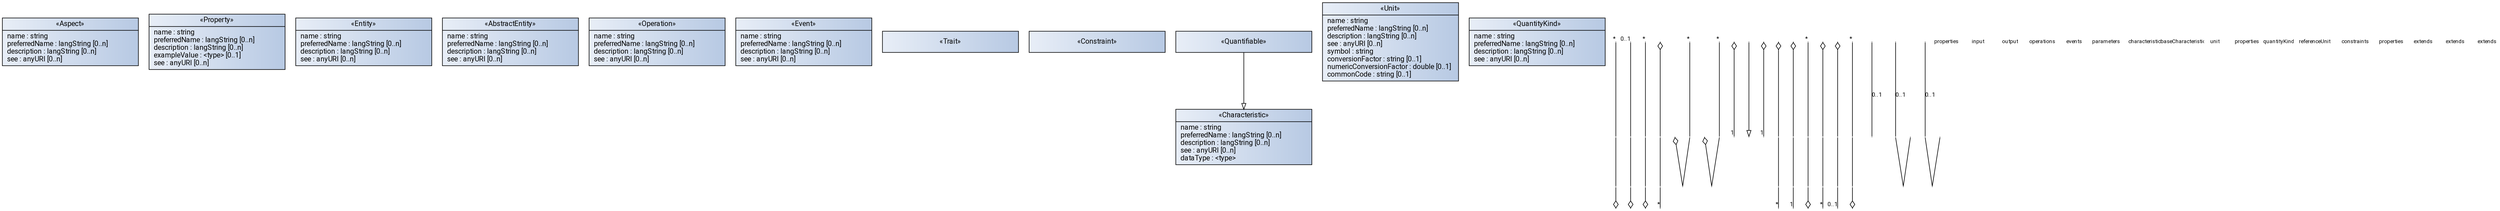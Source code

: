 // Copyright (c) 2023 Robert Bosch Manufacturing Solutions GmbH

// See the AUTHORS file(s) distributed with this work for additional information regarding authorship.

// This Source Code Form is subject to the terms of the Mozilla Public License, v. 2.0.
// If a copy of the MPL was not distributed with this file, You can obtain one at https://mozilla.org/MPL/2.0/
// SPDX-License-Identifier: MPL-2.0

// PRAGMA LAYOUT-ENGINE: neato
digraph aspect_model {
  splines=line

  node [
    fontname="Roboto Condensed"
    fontsize=12
    style="filled"
    shape="record"
    gradientangle=0
    fillcolor="#e8eef7:#b7c9e3"
    color="#000000"
    fontcolor="#000000"
  ]

  edge [
    fontname="Roboto Condensed"
    fontsize=10
    color="#000000"
    fontcolor="#000000"
  ]

  node [
    width=3.2
    outputorder="edgesfirst"
  ]

  Aspect [label="{ «Aspect»|name : string\lpreferredName : langString [0..n]\ldescription : langString [0..n]\lsee : anyURI [0..n]\l}", pos="0,0.38!"]
  Property [label="{ «Property»|name : string\lpreferredName : langString [0..n]\ldescription : langString [0..n]\lexampleValue : \<type\> [0..1]\lsee : anyURI [0..n]\l}", pos="0,-1.30!"]
  Entity [label="{ «Entity»|name : string\lpreferredName : langString [0..n]\ldescription : langString [0..n]\lsee : anyURI [0..n]\l}", pos="0,-2.9!"]
  AbstractEntity [label="{ «AbstractEntity»|name : string\lpreferredName : langString [0..n]\ldescription : langString [0..n]\lsee : anyURI [0..n]\l}", pos="0,-4.5!"]
  Operation [label="{ «Operation»|name : string\lpreferredName : langString [0..n]\ldescription : langString [0..n]\lsee : anyURI [0..n]\l}", pos="0,-6.0!"]
  Event [label="{ «Event»|name : string\lpreferredName : langString [0..n]\ldescription : langString [0..n]\lsee : anyURI [0..n]\l}", pos="0,-7.5!"]

  Trait [label="{ «Trait»}", pos="5.0,-0.07!"]
  Constraint [label="{ «Constraint»}", pos="5.0,0.7!"]
  Characteristic [label="{ «Characteristic»|name : string\lpreferredName : langString [0..n]\ldescription : langString [0..n]\lsee : anyURI [0..n]\ldataType : \<type\>\l}", pos="5.0,-1.6!"]
  Quantifiable [label="{ «Quantifiable»}", pos="5.0,-2.8!"]
  Unit [label="{ «Unit»|name : string\lpreferredName : langString [0..n]\ldescription : langString [0..n]\lsee : anyURI [0..n]\lsymbol : string\lconversionFactor : string [0..1]\lnumericConversionFactor : double [0..1]\lcommonCode : string [0..1]\l}", pos="5.0,-4.2!"]
  QuantityKind [label="{ «QuantityKind»|name : string\lpreferredName : langString [0..n]\ldescription : langString [0..n]\lsee : anyURI [0..n]\l}", pos="5.0,-6.3!"]

  // Quantifiable --|> Characteristic
  Quantifiable -> Characteristic [arrowhead="empty"]

  // Aspect --[properties]--> Property
  help1 [shape="point", pos="-2.5,-1.2!", label="", height=0.0, width=0.0]
  property_west1 [shape="point", pos="-1.6,-1.2!", label="", height=0.0, width=0.0]
  property_west1 -> help1 [arrowhead="none", label="", taillabel="*"]
  help2 [shape="point", pos="-2.5,0!", label="", height=0.0, width=0.0]
  help1 -> help2 [arrowhead="none"]
  aspect_west1 [shape="point", pos="-1.6,0!", label="", height=0.0, width=0.0]
  help2 -> aspect_west1 [arrowhead="ediamond"]

  // Property --[output]--> Operation
  help3 [shape="point", pos="-2,-1.8!", label="", height=0.0, width=0.0]
  property_west2 [shape="point", pos="-1.6,-1.8!", label="", height=0.0, width=0.0]
  property_west2 -> help3 [arrowhead="none", label="", taillabel="0..1"]
  help4 [shape="point", pos="-2,-5.7!", label="", height=0.0, width=0.0]
  help3 -> help4 [arrowhead="none"]
  operation_west1 [shape="point", pos="-1.6,-5.7!", label="", height=0.0, width=0.0]
  help4 -> operation_west1 [arrowhead="ediamond"]

  // Property --[input]--> Operation
  help5 [shape="point", pos="-2.5,-1.5!", label="", height=0.0, width=0.0]
  property_west3 [shape="point", pos="-1.6,-1.5!", label="", height=0.0, width=0.0]
  property_west3 -> help5 [arrowhead="none", label="", taillabel="*"]
  help6 [shape="point", pos="-2.5,-6!", label="", height=0.0, width=0.0]
  help5 -> help6 [arrowhead="none"]
  operation_west2 [shape="point", pos="-1.6,-6!", label="", height=0.0, width=0.0]
  help6 -> operation_west2 [arrowhead="ediamond"]

  // Aspect --[operations]--> Operation
  help7 [shape="point", pos="-2.9,0.3!", label="", height=0.0, width=0.0]
  aspect_west2 [shape="point", pos="-1.6,0.3!", label="", height=0.0, width=0.0]
  aspect_west2 -> help7 [arrowhead="none", label="", dir="both", arrowtail="ediamond"]
  help8 [shape="point", pos="-2.9,-6.3!", label="", height=0.0, width=0.0]
  help7 -> help8 [arrowhead="none"]
  operation_west3 [shape="point", pos="-1.6,-6.3!", label="", height=0.0, width=0.0]
  help8 -> operation_west3 [arrowhead="none", headlabel="*"]

  // Aspect --[events]--> Event
  help_event_aspect_aspect_out [shape="point", pos="-3.3,0.6!", label="", height=0.0, width=0.0]
  aspect_west3 [shape="point", pos="-1.6,0.6!", label="", height=0.0, width=0.0]
  aspect_west3 -> help_event_aspect_aspect_out [arrowhead="none", label="", dir="both", arrowtail="ediamond"]
  help_event_aspect_event_out [shape="point", pos="-3.3,-7.5!", label="", height=0.0, width=0.0]
  help_event_aspect_event_out -> help_event_aspect_aspect_out [arrowhead="none"]
  event_west [shape="point", pos="-1.6,-7.5!", label="", height=0.0, width=0.0]
  event_west -> help_event_aspect_event_out [arrowhead="none", label="", taillabel="*"]

  // Event --[parameters]--> Property
  event_east [shape="point", pos="1.6,-6!", label="", height=0.0, width=0.0]
  help_event_property_event_out [shape="point", pos="2.6,-6!", label="", height=0.0, width=0.0]
  event_east -> help_event_property_event_out [arrowhead="none", label="", dir="both", arrowtail="ediamond"]
  property_east3 [shape="point", pos="1.6,-1.4!", label="", height=0.0, width=0.0]
  help_event_property_property_out [shape="point", pos="2.6,-1.4!", label="", height=0.0, width=0.0]
  help_event_property_property_out -> help_event_property_event_out [arrowhead="none"]
  property_east3 -> help_event_property_property_out [arrowhead="none", label="", taillabel="*"]

  // Property --[characteristic]--> Characteristic
  property_east1 [shape="point", pos="1.6,-1.1!", label="", height=0.0, width=0.0]
  characteristic_west1 [shape="point", pos="3.4,-1.1!", label="", height=0.0, width=0.0]
  property_east1 -> characteristic_west1 [dir="both", arrowhead="none", arrowtail="ediamond", headlabel="1"]

  // Trait --|> Characteristic
  trait_south1 [shape="point", pos="4.0,-0.33!", label="", height=0.0, width=0.0]
  characteristic_north1 [shape="point", pos="4.0,-0.93!", label="", height=0.0, width=0.0]
  trait_south1 -> characteristic_north1 [arrowhead="empty"]

  // Trait --[baseCharacteristic]--> Characteristic
  trait_south2 [shape="point", pos="6.0,-0.33!", label="", height=0.0, width=0.0]
  characteristic_north2 [shape="point", pos="6.0,-0.93!", label="", height=0.0, width=0.0]
  trait_south2 -> characteristic_north2 [dir="both", arrowhead="none", arrowtail="ediamond", headlabel="1"]

  // Trait --[constraints]--> Constraint
  trait_west1 [shape="point", pos="3.4,-0.05!", label="", height=0.0, width=0.0]
  help19 [shape="point", pos="3.1,-0.05!", label="", height=0.0, width=0.0]
  constraint_west1 [shape="point", pos="3.4,0.7!", label="", height=0.0, width=0.0]
  help20 [shape="point", pos="3.1,0.7!", label="", height=0.0, width=0.0]
  trait_west1 -> help19 [dir="both", arrowhead="none", arrowtail="ediamond"]
  help19 -> help20 [arrowhead="none"]
  help20 -> constraint_west1 [arrowhead="none", headlabel="*"]

  // Quantifiable --[unit]--> Unit
  quantifiable_west1 [shape="point", pos="3.4,-2.7!", label="", height=0.0, width=0.0]
  help11 [shape="point", pos="3.1,-2.7!", label="", height=0.0, width=0.0]
  unit_west1 [shape="point", pos="3.4,-3.7!", label="", height=0.0, width=0.0]
  help12 [shape="point", pos="3.1,-3.7!", label="", height=0.0, width=0.0]
  quantifiable_west1 -> help11 [dir="both", arrowhead="none", arrowtail="ediamond"]
  help11 -> help12 [arrowhead="none"]
  help12 -> unit_west1 [arrowhead="none", headlabel="1"]

  // Entity --[properties]--> Property
  property_east2 [shape="point", pos="1.6,-1.9!", label="", height=0.0, width=0.0]
  help13 [shape="point", pos="1.8,-1.9!", label="", height=0.0, width=0.0]
  entity_east1 [shape="point", pos="1.6,-2.9!", label="", height=0.0, width=0.0]
  help14 [shape="point", pos="1.8,-2.9!", label="", height=0.0, width=0.0]
  property_east2 -> help13 [arrowhead="none", taillabel="*"]
  help13 -> help14 [arrowhead="none"]
  help14 -> entity_east1 [arrowhead="ediamond"]

  // Unit --[quantityKind]--> QuantityKind
  unit_west2 [shape="point", pos="3.4,-4.3!", label="", height=0.0, width=0.0]
  quantitykind_west1 [shape="point", pos="3.4,-6.0!", label="", height=0.0, width=0.0]
  help15 [shape="point", pos="3.1,-4.3!", label="", height=0.0, width=0.0]
  help16 [shape="point", pos="3.1,-6.0!", label="", height=0.0, width=0.0]
  unit_west2 -> help15 [dir="both", arrowhead="none", arrowtail="ediamond"]
  help15 -> help16 [arrowhead="none"]
  help16 -> quantitykind_west1 [arrowhead="none", headlabel="*"]

  // Unit --[referenceUnit]--> Unit
  unit_south1 [shape="point", pos="4.0,-5.15!", label="", height=0.0, width=0.0]
  unit_south2 [shape="point", pos="6.0,-5.15!", label="", height=0.0, width=0.0]
  help17 [shape="point", pos="4.0,-5.4!", label="", height=0.0, width=0.0]
  help18 [shape="point", pos="6.0,-5.4!", label="", height=0.0, width=0.0]
  unit_south1 -> help17 [dir="both", arrowhead="none", arrowtail="ediamond"]
  help17 -> help18 [arrowhead="none"]
  help18 -> unit_south2 [arrowhead="none", headlabel="0..1"]

  //AbstractEntity --[properties]--> Property
  property_east4 [shape="point", pos="1.6,-1.7!", label="", height=0.0, width=0.0]
  help21 [shape="point", pos="2.3,-1.7!", label="", height=0.0, width=0.0]
  abstract_entity_east1 [shape="point", pos="1.6,-4.5!", label="", height=0.0, width=0.0]
  help22 [shape="point", pos="2.3,-4.5!", label="", height=0.0, width=0.0]
  property_east4 -> help21 [arrowhead="none", taillabel="*"]
  help21 -> help22 [arrowhead="none"]
  help22 -> abstract_entity_east1 [arrowhead="ediamond"]

  // Entity --[extends]--> AbstractEntity
  entity_south1 [shape="point", pos="-1,-3.46!", label="", height=0.0, width=0.0]
  abstract_entity_north1 [shape="point", pos="-1,-3.95!", label="", height=0.0, width=0.0]
  entity_south1 -> abstract_entity_north1 [arrowhead="none", label="0..1"]

  // Entity --[extends]--> Entity
  entity_south2 [shape="point", pos="0,-3.46!", label="", height=0.0, width=0.0]
  entity_south3 [shape="point", pos="1.3,-3.46!", label="", height=0.0, width=0.0]
  help23 [shape="point", pos="0,-3.7!", label="", height=0.0, width=0.0]
  help24 [shape="point", pos="1.3,-3.7!", label="", height=0.0, width=0.0]
  entity_south2 -> help23 [arrowhead="none", label="0..1"]
  entity_south3 -> help24 [arrowhead="none"]
  help23 -> help24 [arrowhead="none"]

  // Abstract Entity --[extends]--> Abstract Entity
  abstract_entity_south1 [shape="point", pos="0,-5.05!", label="", height=0.0, width=0.0]
  abstract_entity_south2 [shape="point", pos="1.3,-5.05!", label="", height=0.0, width=0.0]
  help25 [shape="point", pos="0,-5.3!", label="", height=0.0, width=0.0]
  help26 [shape="point", pos="1.3,-5.3!", label="", height=0.0, width=0.0]
  abstract_entity_south1 -> help25 [arrowhead="none", label="0..1"]
  abstract_entity_south2 -> help26 [arrowhead="none"]
  help25 -> help26 [arrowhead="none"]

  // Edge labels
  properties_label1 [label="properties", pos="-2.5,-0.6!", color="white", fillcolor="white", fontsize=9, shape="box", width=0.5, height=0.2, fixedsize=true]
  input_label [label="input", pos="-2.5,-2.8!", color="white", fillcolor="white", fontsize=9, shape="box", width=0.5, height=0.2, fixedsize=true]
  output_label [label="output", pos="-2,-3.2!", color="white", fillcolor="white", fontsize=9, shape="box", width=0.5, height=0.2, fixedsize=true]
  operations_label [label="operations", pos="-2.9,-2.4!", color="white", fillcolor="white", fontsize=9, shape="box", width=0.5, height=0.2, fixedsize=true]
  events_label [label="events", pos="-3.2,-4.0!", color="white", fillcolor="white", fontsize=9, shape="box", width=0.5, height=0.2, fixedsize=true]
  parameters_label [label="parameters", pos="2.6,-5!", color="white", fillcolor="white", fontsize=9, shape="box", width=0.5, height=0.2, fixedsize=true]
  characteristic_label [label="characteristic", pos="2.8,-1.1!", color="white", fillcolor="white", fontsize=9, shape="box", width=0.8, height=0.2, fixedsize=true]
  baseCharacteristic_label [label="baseCharacteristic", pos="5.5,-0.65!", color="white", fillcolor="white", fontsize=9, shape="box", width=0.5, height=0.2, fixedsize=true]
  unit_label [label="unit", pos="3.1,-3.2!", color="white", fillcolor="white", fontsize=9, shape="box", width=0.5, height=0.2, fixedsize=true]
  properties_label2 [label="properties", pos="1.8,-2.15!", color="white", fillcolor="white", fontsize=9, shape="box", width=0.5, height=0.2, fixedsize=true]
  quantityKind_label2 [label="quantityKind", pos="3.2,-5.4!", color="white", fillcolor="white", fontsize=9, shape="box", width=0.5, height=0.2, fixedsize=true]
  referenceUnit_label2 [label="referenceUnit", pos="4.6,-5.4!", color="white", fillcolor="white", fontsize=9, shape="box", width=0.7, height=0.2, fixedsize=true]
  constraints_label [label="constraints", pos="3.0,0.35!", color="white", fillcolor="white", fontsize=9, shape="box", width="0.7", height="0.2", fixedsize=true]
 properties_label3 [label="properties", pos="2.2,-4.15!", color="white", fillcolor="white", fontsize=9, shape="box", width=0.5, height=0.2, fixedsize=true]
 extends_label1 [label="extends", pos="-0.8,-3.8!", color="white", fillcolor="white", fontsize=9, shape="box", width=0.5, height=0.2, fixedsize=true]
 extends_label2 [label="extends", pos="0.65,-3.7!", color="white", fillcolor="white", fontsize=9, shape="box", width=0.5, height=0.2, fixedsize=true]
 extends_label3 [label="extends", pos="0.65,-5.3!", color="white", fillcolor="white", fontsize=9, shape="box", width=0.5, height=0.2, fixedsize=true]

}
